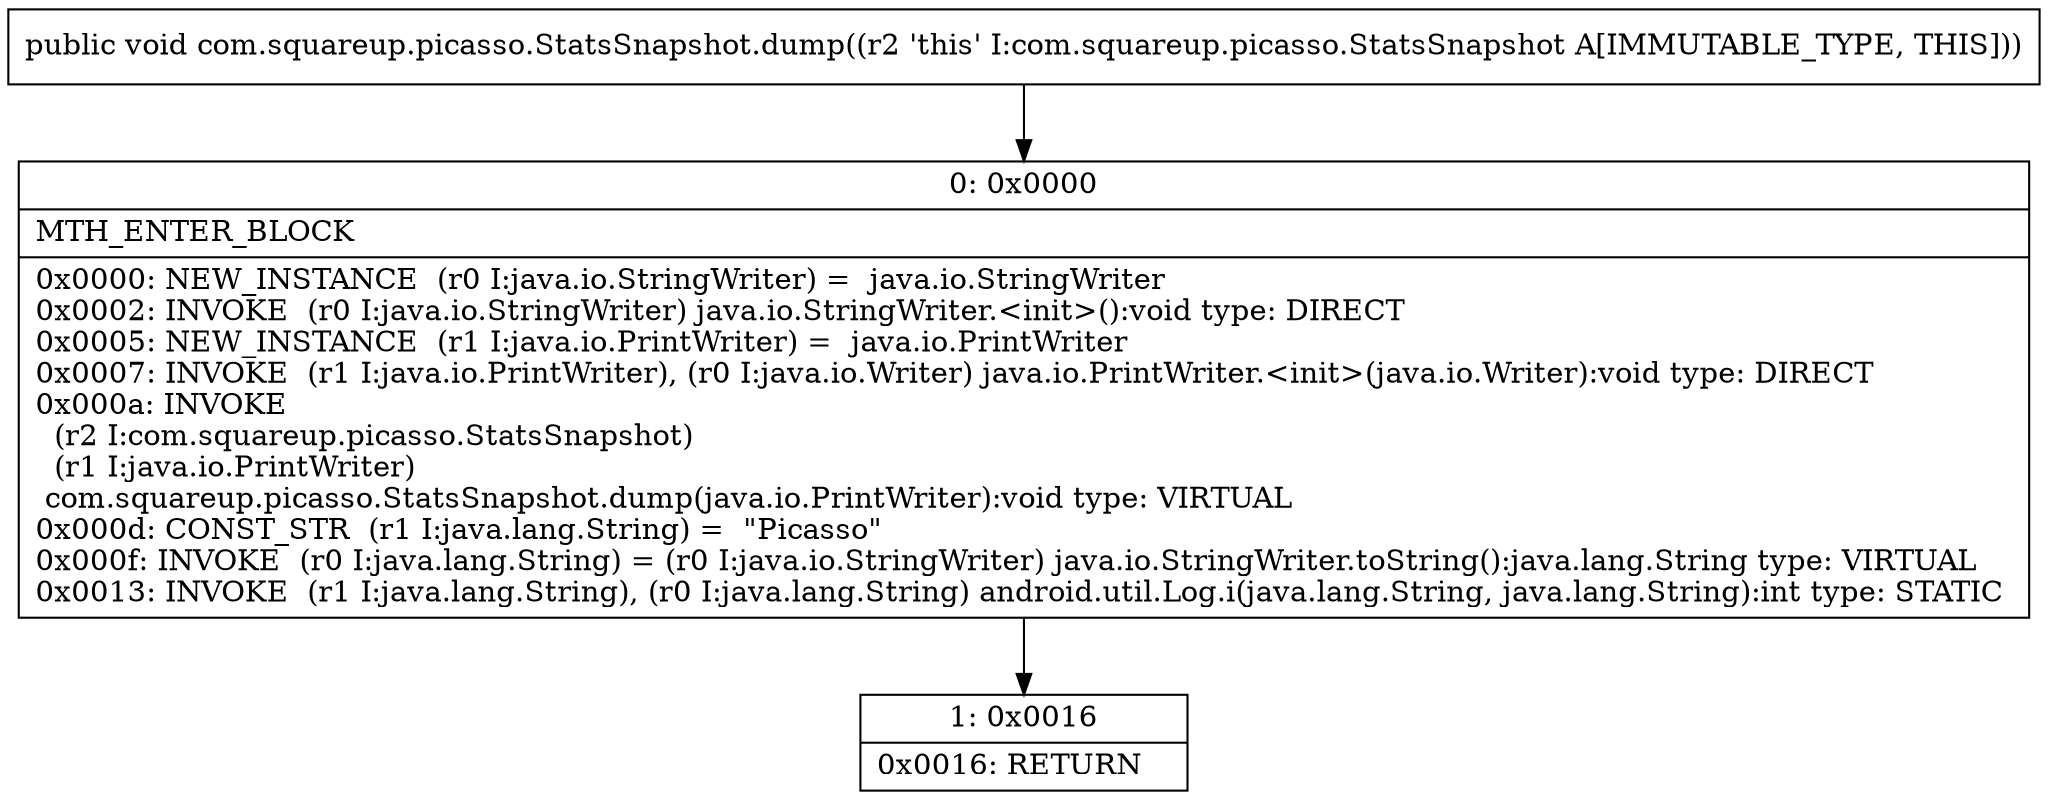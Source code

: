 digraph "CFG forcom.squareup.picasso.StatsSnapshot.dump()V" {
Node_0 [shape=record,label="{0\:\ 0x0000|MTH_ENTER_BLOCK\l|0x0000: NEW_INSTANCE  (r0 I:java.io.StringWriter) =  java.io.StringWriter \l0x0002: INVOKE  (r0 I:java.io.StringWriter) java.io.StringWriter.\<init\>():void type: DIRECT \l0x0005: NEW_INSTANCE  (r1 I:java.io.PrintWriter) =  java.io.PrintWriter \l0x0007: INVOKE  (r1 I:java.io.PrintWriter), (r0 I:java.io.Writer) java.io.PrintWriter.\<init\>(java.io.Writer):void type: DIRECT \l0x000a: INVOKE  \l  (r2 I:com.squareup.picasso.StatsSnapshot)\l  (r1 I:java.io.PrintWriter)\l com.squareup.picasso.StatsSnapshot.dump(java.io.PrintWriter):void type: VIRTUAL \l0x000d: CONST_STR  (r1 I:java.lang.String) =  \"Picasso\" \l0x000f: INVOKE  (r0 I:java.lang.String) = (r0 I:java.io.StringWriter) java.io.StringWriter.toString():java.lang.String type: VIRTUAL \l0x0013: INVOKE  (r1 I:java.lang.String), (r0 I:java.lang.String) android.util.Log.i(java.lang.String, java.lang.String):int type: STATIC \l}"];
Node_1 [shape=record,label="{1\:\ 0x0016|0x0016: RETURN   \l}"];
MethodNode[shape=record,label="{public void com.squareup.picasso.StatsSnapshot.dump((r2 'this' I:com.squareup.picasso.StatsSnapshot A[IMMUTABLE_TYPE, THIS])) }"];
MethodNode -> Node_0;
Node_0 -> Node_1;
}

